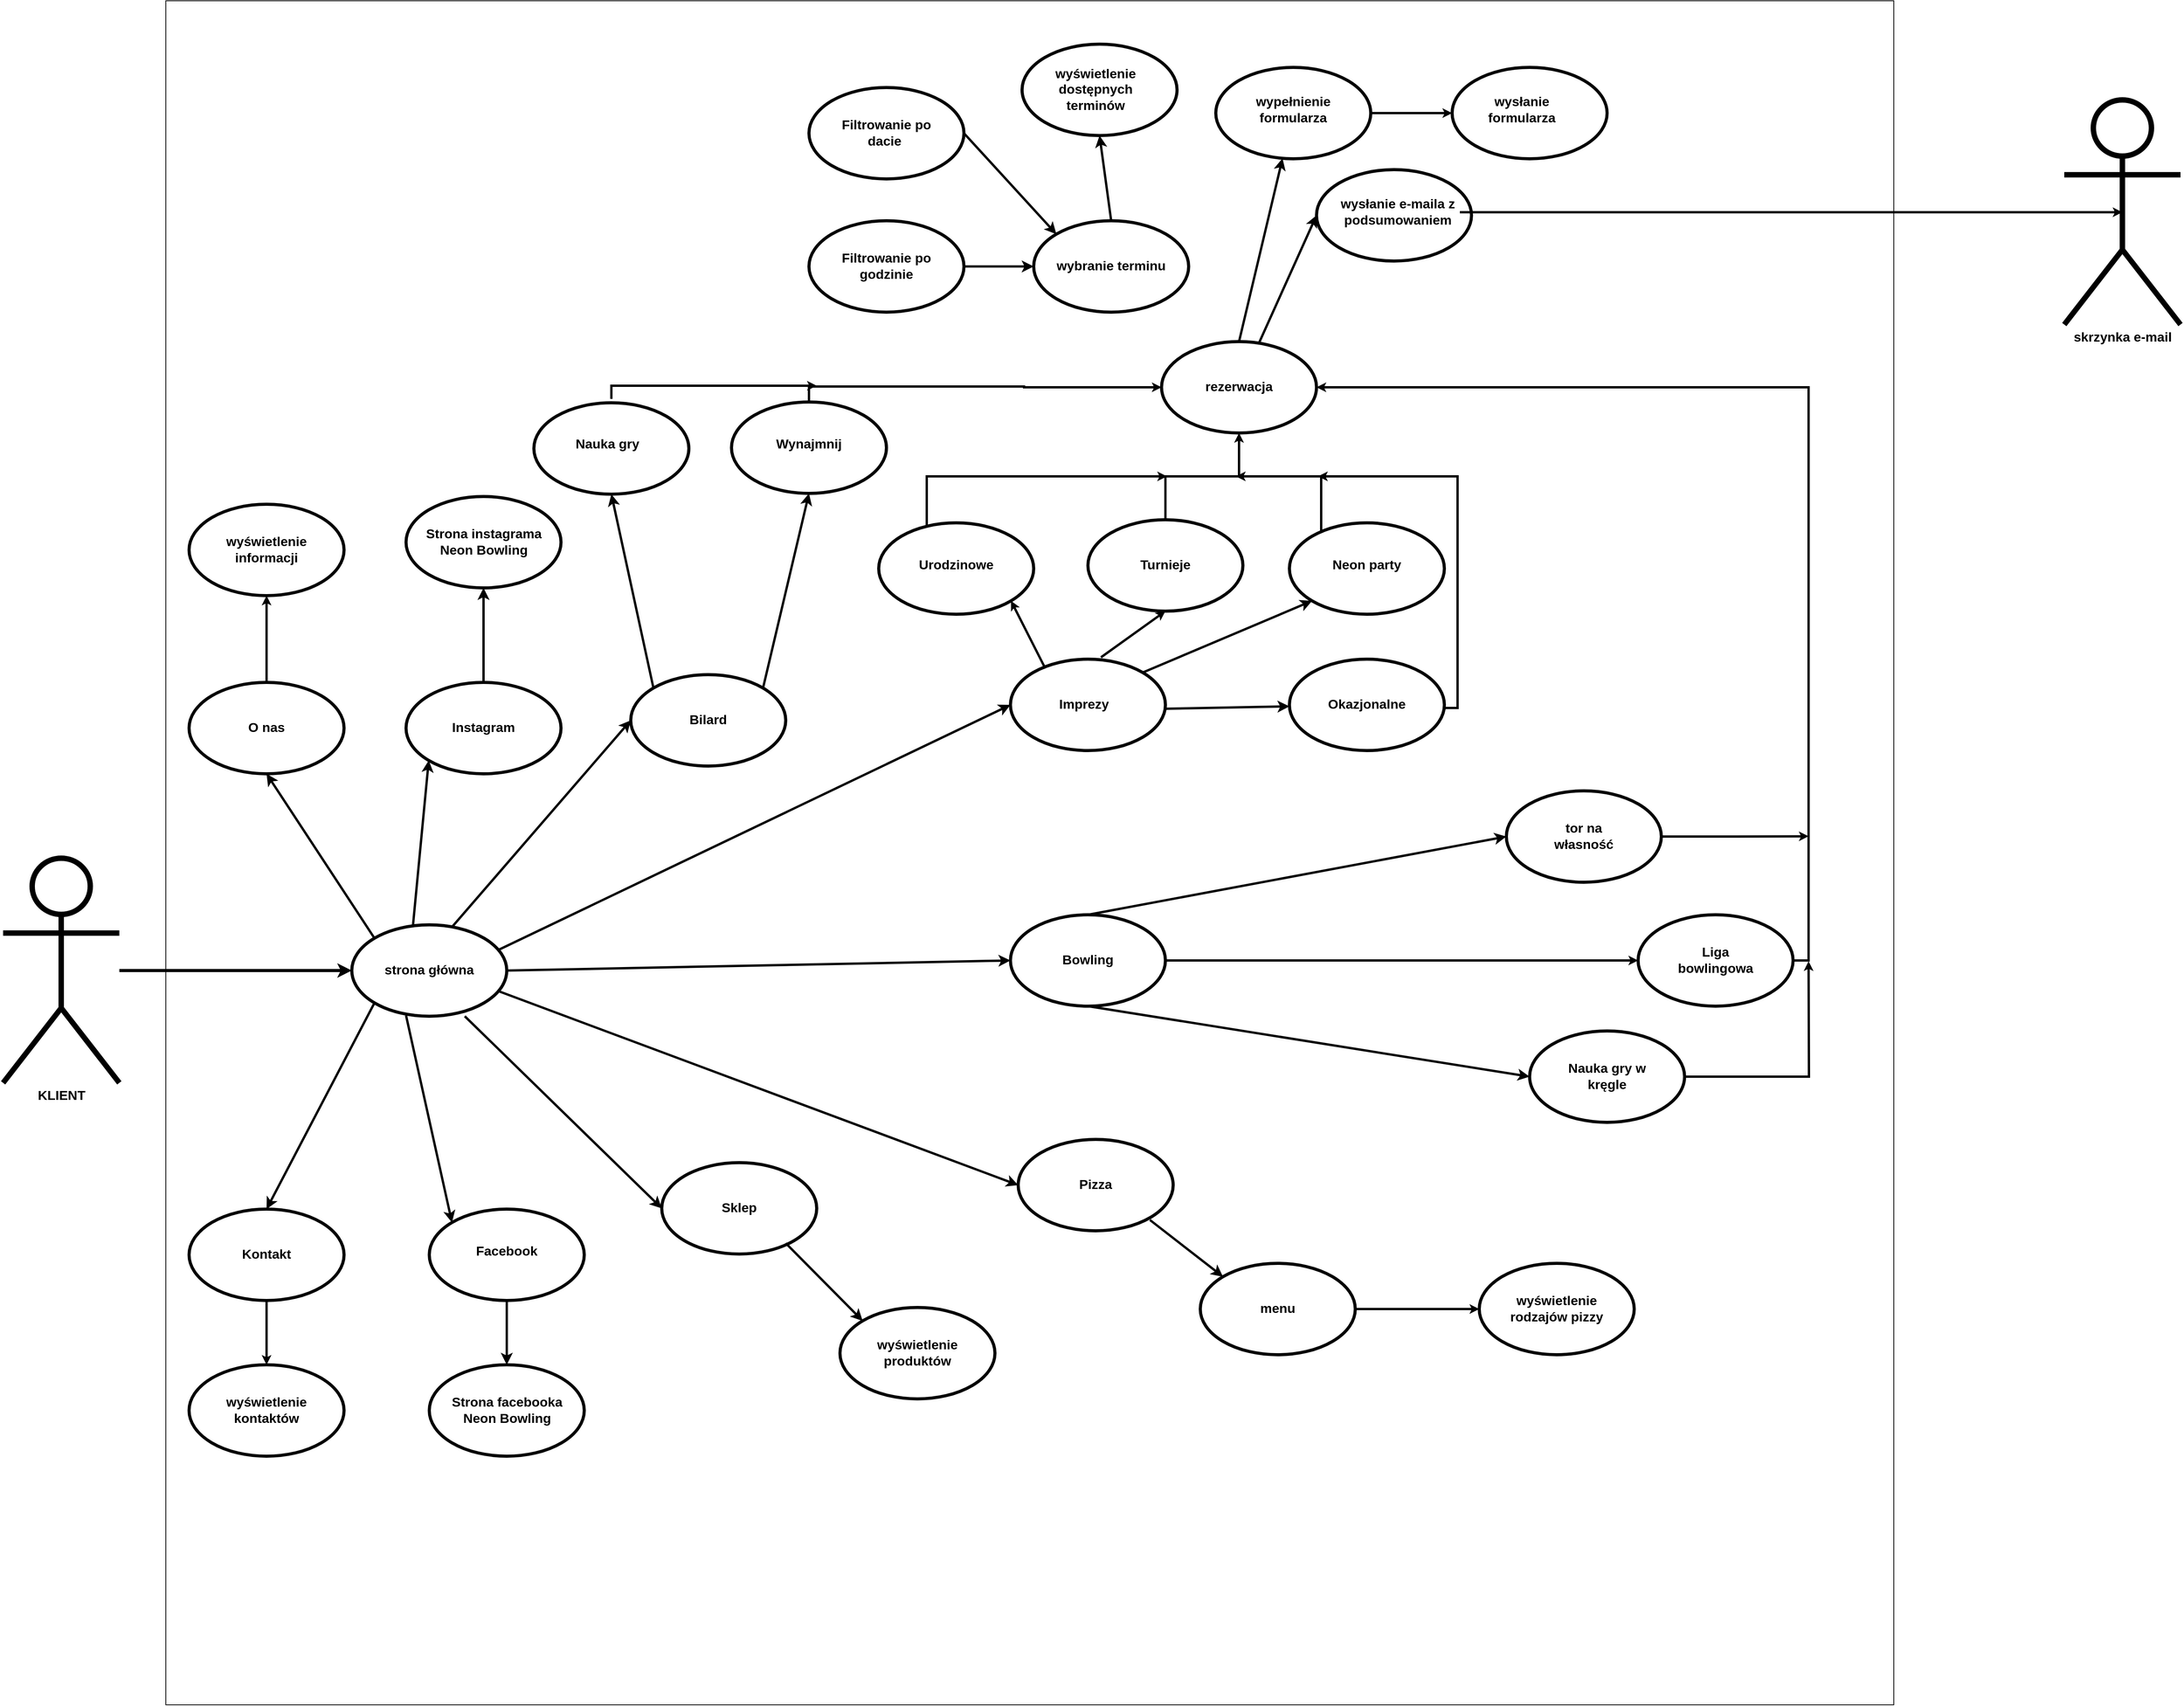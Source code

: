 <mxfile version="16.6.7" type="github">
  <diagram name="Page-1" id="42789a77-a242-8287-6e28-9cd8cfd52e62">
    <mxGraphModel dx="4152" dy="4668" grid="1" gridSize="10" guides="1" tooltips="1" connect="1" arrows="1" fold="1" page="1" pageScale="1" pageWidth="1700" pageHeight="1100" background="none" math="0" shadow="0">
      <root>
        <mxCell id="0" />
        <mxCell id="1" parent="0" />
        <mxCell id="7U3HBNmL7VU-3A-UQX7G-1" style="edgeStyle=orthogonalEdgeStyle;rounded=0;orthogonalLoop=1;jettySize=auto;html=1;exitX=0.5;exitY=1;exitDx=0;exitDy=0;" edge="1" parent="1">
          <mxGeometry relative="1" as="geometry">
            <mxPoint x="247.5" y="240" as="sourcePoint" />
            <mxPoint x="247.5" y="240" as="targetPoint" />
          </mxGeometry>
        </mxCell>
        <mxCell id="7U3HBNmL7VU-3A-UQX7G-2" value="&lt;b&gt;&lt;font style=&quot;font-size: 17px&quot;&gt;KLIENT&lt;/font&gt;&lt;/b&gt;" style="shape=umlActor;verticalLabelPosition=bottom;verticalAlign=top;html=1;outlineConnect=0;strokeWidth=7;" vertex="1" parent="1">
          <mxGeometry x="80" y="-163" width="150" height="290" as="geometry" />
        </mxCell>
        <mxCell id="7U3HBNmL7VU-3A-UQX7G-9" value="" style="rounded=0;whiteSpace=wrap;html=1;" vertex="1" parent="1">
          <mxGeometry x="290" y="-1270" width="2230" height="2200" as="geometry" />
        </mxCell>
        <mxCell id="7U3HBNmL7VU-3A-UQX7G-13" value="&lt;span style=&quot;font-size: 17px&quot;&gt;&lt;b&gt;skrzynka e-mail&lt;/b&gt;&lt;/span&gt;" style="shape=umlActor;verticalLabelPosition=bottom;verticalAlign=top;html=1;outlineConnect=0;strokeWidth=7;" vertex="1" parent="1">
          <mxGeometry x="2740" y="-1142" width="150" height="290" as="geometry" />
        </mxCell>
        <mxCell id="7U3HBNmL7VU-3A-UQX7G-21" value="" style="endArrow=classic;html=1;rounded=0;fontSize=17;strokeWidth=4;" edge="1" parent="1" source="7U3HBNmL7VU-3A-UQX7G-2">
          <mxGeometry width="50" height="50" relative="1" as="geometry">
            <mxPoint x="1570" y="80" as="sourcePoint" />
            <mxPoint x="530" y="-18" as="targetPoint" />
          </mxGeometry>
        </mxCell>
        <mxCell id="7U3HBNmL7VU-3A-UQX7G-22" value="" style="ellipse;whiteSpace=wrap;html=1;fontSize=17;strokeWidth=4;" vertex="1" parent="1">
          <mxGeometry x="530" y="-77" width="200" height="118" as="geometry" />
        </mxCell>
        <mxCell id="7U3HBNmL7VU-3A-UQX7G-23" value="&lt;b&gt;strona główna&lt;/b&gt;" style="text;html=1;strokeColor=none;fillColor=none;align=center;verticalAlign=middle;whiteSpace=wrap;rounded=0;fontSize=17;" vertex="1" parent="1">
          <mxGeometry x="565" y="-33" width="130" height="30" as="geometry" />
        </mxCell>
        <mxCell id="7U3HBNmL7VU-3A-UQX7G-164" style="edgeStyle=orthogonalEdgeStyle;rounded=0;orthogonalLoop=1;jettySize=auto;html=1;exitX=0.5;exitY=0;exitDx=0;exitDy=0;entryX=0.5;entryY=1;entryDx=0;entryDy=0;fontSize=17;startSize=3;endSize=3;strokeWidth=3;" edge="1" parent="1" source="7U3HBNmL7VU-3A-UQX7G-26" target="7U3HBNmL7VU-3A-UQX7G-163">
          <mxGeometry relative="1" as="geometry" />
        </mxCell>
        <mxCell id="7U3HBNmL7VU-3A-UQX7G-26" value="" style="ellipse;whiteSpace=wrap;html=1;fontSize=17;strokeWidth=4;" vertex="1" parent="1">
          <mxGeometry x="320" y="-390" width="200" height="118" as="geometry" />
        </mxCell>
        <mxCell id="7U3HBNmL7VU-3A-UQX7G-27" value="" style="ellipse;whiteSpace=wrap;html=1;fontSize=17;strokeWidth=4;" vertex="1" parent="1">
          <mxGeometry x="600" y="-390" width="200" height="118" as="geometry" />
        </mxCell>
        <mxCell id="7U3HBNmL7VU-3A-UQX7G-28" value="" style="ellipse;whiteSpace=wrap;html=1;fontSize=17;strokeWidth=4;" vertex="1" parent="1">
          <mxGeometry x="890" y="-400" width="200" height="118" as="geometry" />
        </mxCell>
        <mxCell id="7U3HBNmL7VU-3A-UQX7G-29" value="" style="ellipse;whiteSpace=wrap;html=1;fontSize=17;strokeWidth=4;" vertex="1" parent="1">
          <mxGeometry x="1380" y="-420" width="200" height="118" as="geometry" />
        </mxCell>
        <mxCell id="7U3HBNmL7VU-3A-UQX7G-144" style="edgeStyle=orthogonalEdgeStyle;rounded=0;orthogonalLoop=1;jettySize=auto;html=1;exitX=1;exitY=0.5;exitDx=0;exitDy=0;fontSize=17;startSize=3;endSize=3;strokeWidth=3;" edge="1" parent="1" source="7U3HBNmL7VU-3A-UQX7G-31" target="7U3HBNmL7VU-3A-UQX7G-140">
          <mxGeometry relative="1" as="geometry" />
        </mxCell>
        <mxCell id="7U3HBNmL7VU-3A-UQX7G-31" value="" style="ellipse;whiteSpace=wrap;html=1;fontSize=17;strokeWidth=4;" vertex="1" parent="1">
          <mxGeometry x="1380" y="-90" width="200" height="118" as="geometry" />
        </mxCell>
        <mxCell id="7U3HBNmL7VU-3A-UQX7G-32" value="" style="ellipse;whiteSpace=wrap;html=1;fontSize=17;strokeWidth=4;" vertex="1" parent="1">
          <mxGeometry x="1390" y="200" width="200" height="118" as="geometry" />
        </mxCell>
        <mxCell id="7U3HBNmL7VU-3A-UQX7G-33" value="" style="ellipse;whiteSpace=wrap;html=1;fontSize=17;strokeWidth=4;" vertex="1" parent="1">
          <mxGeometry x="930" y="230" width="200" height="118" as="geometry" />
        </mxCell>
        <mxCell id="7U3HBNmL7VU-3A-UQX7G-34" value="" style="ellipse;whiteSpace=wrap;html=1;fontSize=17;strokeWidth=4;" vertex="1" parent="1">
          <mxGeometry x="630" y="290" width="200" height="118" as="geometry" />
        </mxCell>
        <mxCell id="7U3HBNmL7VU-3A-UQX7G-167" style="edgeStyle=orthogonalEdgeStyle;rounded=0;orthogonalLoop=1;jettySize=auto;html=1;exitX=0.5;exitY=1;exitDx=0;exitDy=0;entryX=0.5;entryY=0;entryDx=0;entryDy=0;fontSize=17;startSize=3;endSize=3;strokeWidth=3;" edge="1" parent="1" source="7U3HBNmL7VU-3A-UQX7G-35" target="7U3HBNmL7VU-3A-UQX7G-166">
          <mxGeometry relative="1" as="geometry" />
        </mxCell>
        <mxCell id="7U3HBNmL7VU-3A-UQX7G-35" value="" style="ellipse;whiteSpace=wrap;html=1;fontSize=17;strokeWidth=4;" vertex="1" parent="1">
          <mxGeometry x="320" y="290" width="200" height="118" as="geometry" />
        </mxCell>
        <mxCell id="7U3HBNmL7VU-3A-UQX7G-43" value="" style="endArrow=classic;html=1;rounded=0;fontSize=17;strokeWidth=3;entryX=0.5;entryY=1;entryDx=0;entryDy=0;exitX=0;exitY=0;exitDx=0;exitDy=0;" edge="1" parent="1" source="7U3HBNmL7VU-3A-UQX7G-22" target="7U3HBNmL7VU-3A-UQX7G-26">
          <mxGeometry width="50" height="50" relative="1" as="geometry">
            <mxPoint x="580" y="-140" as="sourcePoint" />
            <mxPoint x="630" y="-190" as="targetPoint" />
          </mxGeometry>
        </mxCell>
        <mxCell id="7U3HBNmL7VU-3A-UQX7G-44" value="" style="endArrow=classic;html=1;rounded=0;fontSize=17;strokeWidth=3;exitX=0;exitY=0;exitDx=0;exitDy=0;entryX=0;entryY=1;entryDx=0;entryDy=0;" edge="1" parent="1" target="7U3HBNmL7VU-3A-UQX7G-27">
          <mxGeometry width="50" height="50" relative="1" as="geometry">
            <mxPoint x="609.032" y="-76.997" as="sourcePoint" />
            <mxPoint x="720" y="-270" as="targetPoint" />
          </mxGeometry>
        </mxCell>
        <mxCell id="7U3HBNmL7VU-3A-UQX7G-46" value="" style="endArrow=classic;html=1;rounded=0;fontSize=17;strokeWidth=3;entryX=0;entryY=0.5;entryDx=0;entryDy=0;exitX=0;exitY=0;exitDx=0;exitDy=0;" edge="1" parent="1" target="7U3HBNmL7VU-3A-UQX7G-28">
          <mxGeometry width="50" height="50" relative="1" as="geometry">
            <mxPoint x="660.002" y="-74.997" as="sourcePoint" />
            <mxPoint x="810.97" y="-340" as="targetPoint" />
          </mxGeometry>
        </mxCell>
        <mxCell id="7U3HBNmL7VU-3A-UQX7G-48" value="" style="endArrow=classic;html=1;rounded=0;fontSize=17;strokeWidth=3;entryX=0;entryY=0.5;entryDx=0;entryDy=0;exitX=0;exitY=0;exitDx=0;exitDy=0;" edge="1" parent="1" target="7U3HBNmL7VU-3A-UQX7G-29">
          <mxGeometry width="50" height="50" relative="1" as="geometry">
            <mxPoint x="720.002" y="-44.997" as="sourcePoint" />
            <mxPoint x="870.97" y="-310" as="targetPoint" />
          </mxGeometry>
        </mxCell>
        <mxCell id="7U3HBNmL7VU-3A-UQX7G-49" value="" style="endArrow=classic;html=1;rounded=0;fontSize=17;strokeWidth=3;entryX=0;entryY=0.5;entryDx=0;entryDy=0;exitX=1;exitY=0.5;exitDx=0;exitDy=0;" edge="1" parent="1" source="7U3HBNmL7VU-3A-UQX7G-22" target="7U3HBNmL7VU-3A-UQX7G-31">
          <mxGeometry width="50" height="50" relative="1" as="geometry">
            <mxPoint x="730.002" y="-4.997" as="sourcePoint" />
            <mxPoint x="880.97" y="-270" as="targetPoint" />
          </mxGeometry>
        </mxCell>
        <mxCell id="7U3HBNmL7VU-3A-UQX7G-52" value="" style="endArrow=classic;html=1;rounded=0;fontSize=17;strokeWidth=3;entryX=0;entryY=0.5;entryDx=0;entryDy=0;exitX=0.952;exitY=0.729;exitDx=0;exitDy=0;exitPerimeter=0;" edge="1" parent="1" source="7U3HBNmL7VU-3A-UQX7G-22" target="7U3HBNmL7VU-3A-UQX7G-32">
          <mxGeometry width="50" height="50" relative="1" as="geometry">
            <mxPoint x="720.002" y="255.003" as="sourcePoint" />
            <mxPoint x="870.97" y="-10" as="targetPoint" />
          </mxGeometry>
        </mxCell>
        <mxCell id="7U3HBNmL7VU-3A-UQX7G-54" value="" style="endArrow=classic;html=1;rounded=0;fontSize=17;strokeWidth=3;entryX=0;entryY=0.5;entryDx=0;entryDy=0;exitX=0.729;exitY=1;exitDx=0;exitDy=0;exitPerimeter=0;" edge="1" parent="1" source="7U3HBNmL7VU-3A-UQX7G-22" target="7U3HBNmL7VU-3A-UQX7G-33">
          <mxGeometry width="50" height="50" relative="1" as="geometry">
            <mxPoint x="509.032" y="295.003" as="sourcePoint" />
            <mxPoint x="660" y="30" as="targetPoint" />
          </mxGeometry>
        </mxCell>
        <mxCell id="7U3HBNmL7VU-3A-UQX7G-55" value="" style="endArrow=classic;html=1;rounded=0;fontSize=17;strokeWidth=3;entryX=0;entryY=0;entryDx=0;entryDy=0;" edge="1" parent="1" target="7U3HBNmL7VU-3A-UQX7G-34">
          <mxGeometry width="50" height="50" relative="1" as="geometry">
            <mxPoint x="600" y="40" as="sourcePoint" />
            <mxPoint x="630.97" y="-25" as="targetPoint" />
          </mxGeometry>
        </mxCell>
        <mxCell id="7U3HBNmL7VU-3A-UQX7G-56" value="" style="endArrow=classic;html=1;rounded=0;fontSize=17;strokeWidth=3;entryX=0.5;entryY=0;entryDx=0;entryDy=0;exitX=0;exitY=1;exitDx=0;exitDy=0;" edge="1" parent="1" source="7U3HBNmL7VU-3A-UQX7G-22" target="7U3HBNmL7VU-3A-UQX7G-35">
          <mxGeometry width="50" height="50" relative="1" as="geometry">
            <mxPoint x="400.002" y="285.003" as="sourcePoint" />
            <mxPoint x="550.97" y="20" as="targetPoint" />
          </mxGeometry>
        </mxCell>
        <mxCell id="7U3HBNmL7VU-3A-UQX7G-59" value="&lt;b&gt;Facebook&lt;/b&gt;" style="text;html=1;strokeColor=none;fillColor=none;align=center;verticalAlign=middle;whiteSpace=wrap;rounded=0;fontSize=17;" vertex="1" parent="1">
          <mxGeometry x="665" y="330" width="130" height="30" as="geometry" />
        </mxCell>
        <mxCell id="7U3HBNmL7VU-3A-UQX7G-60" value="&lt;b&gt;Instagram&lt;/b&gt;" style="text;html=1;strokeColor=none;fillColor=none;align=center;verticalAlign=middle;whiteSpace=wrap;rounded=0;fontSize=17;" vertex="1" parent="1">
          <mxGeometry x="635" y="-346" width="130" height="30" as="geometry" />
        </mxCell>
        <mxCell id="7U3HBNmL7VU-3A-UQX7G-61" value="&lt;b&gt;Imprezy&lt;/b&gt;" style="text;html=1;strokeColor=none;fillColor=none;align=center;verticalAlign=middle;whiteSpace=wrap;rounded=0;fontSize=17;" vertex="1" parent="1">
          <mxGeometry x="1410" y="-376" width="130" height="30" as="geometry" />
        </mxCell>
        <mxCell id="7U3HBNmL7VU-3A-UQX7G-62" value="&lt;b&gt;Bowling&lt;/b&gt;" style="text;html=1;strokeColor=none;fillColor=none;align=center;verticalAlign=middle;whiteSpace=wrap;rounded=0;fontSize=17;" vertex="1" parent="1">
          <mxGeometry x="1415" y="-46" width="130" height="30" as="geometry" />
        </mxCell>
        <mxCell id="7U3HBNmL7VU-3A-UQX7G-63" value="&lt;b&gt;Pizza&lt;/b&gt;" style="text;html=1;strokeColor=none;fillColor=none;align=center;verticalAlign=middle;whiteSpace=wrap;rounded=0;fontSize=17;" vertex="1" parent="1">
          <mxGeometry x="1425" y="244" width="130" height="30" as="geometry" />
        </mxCell>
        <mxCell id="7U3HBNmL7VU-3A-UQX7G-64" value="&lt;b&gt;Bilard&lt;/b&gt;" style="text;html=1;strokeColor=none;fillColor=none;align=center;verticalAlign=middle;whiteSpace=wrap;rounded=0;fontSize=17;" vertex="1" parent="1">
          <mxGeometry x="925" y="-356" width="130" height="30" as="geometry" />
        </mxCell>
        <mxCell id="7U3HBNmL7VU-3A-UQX7G-65" value="&lt;b&gt;Sklep&lt;/b&gt;" style="text;html=1;strokeColor=none;fillColor=none;align=center;verticalAlign=middle;whiteSpace=wrap;rounded=0;fontSize=17;" vertex="1" parent="1">
          <mxGeometry x="965" y="274" width="130" height="30" as="geometry" />
        </mxCell>
        <mxCell id="7U3HBNmL7VU-3A-UQX7G-67" value="&lt;b&gt;O nas&lt;/b&gt;" style="text;html=1;strokeColor=none;fillColor=none;align=center;verticalAlign=middle;whiteSpace=wrap;rounded=0;fontSize=17;" vertex="1" parent="1">
          <mxGeometry x="355" y="-346" width="130" height="30" as="geometry" />
        </mxCell>
        <mxCell id="7U3HBNmL7VU-3A-UQX7G-68" value="&lt;b&gt;Kontakt&lt;/b&gt;" style="text;html=1;strokeColor=none;fillColor=none;align=center;verticalAlign=middle;whiteSpace=wrap;rounded=0;fontSize=17;" vertex="1" parent="1">
          <mxGeometry x="355" y="334" width="130" height="30" as="geometry" />
        </mxCell>
        <mxCell id="7U3HBNmL7VU-3A-UQX7G-69" style="edgeStyle=orthogonalEdgeStyle;rounded=0;orthogonalLoop=1;jettySize=auto;html=1;exitX=0.5;exitY=1;exitDx=0;exitDy=0;fontSize=17;strokeWidth=4;" edge="1" parent="1" source="7U3HBNmL7VU-3A-UQX7G-34" target="7U3HBNmL7VU-3A-UQX7G-34">
          <mxGeometry relative="1" as="geometry" />
        </mxCell>
        <mxCell id="7U3HBNmL7VU-3A-UQX7G-71" value="" style="ellipse;whiteSpace=wrap;html=1;fontSize=17;strokeWidth=4;" vertex="1" parent="1">
          <mxGeometry x="630" y="491" width="200" height="118" as="geometry" />
        </mxCell>
        <mxCell id="7U3HBNmL7VU-3A-UQX7G-72" value="" style="endArrow=classic;html=1;rounded=0;fontSize=17;strokeWidth=3;exitX=0.5;exitY=1;exitDx=0;exitDy=0;entryX=0.5;entryY=0;entryDx=0;entryDy=0;" edge="1" parent="1" source="7U3HBNmL7VU-3A-UQX7G-34" target="7U3HBNmL7VU-3A-UQX7G-71">
          <mxGeometry width="50" height="50" relative="1" as="geometry">
            <mxPoint x="730" y="570" as="sourcePoint" />
            <mxPoint x="780" y="520" as="targetPoint" />
          </mxGeometry>
        </mxCell>
        <mxCell id="7U3HBNmL7VU-3A-UQX7G-73" value="&lt;b&gt;Strona facebooka&lt;br&gt;Neon Bowling&lt;br&gt;&lt;/b&gt;" style="text;html=1;strokeColor=none;fillColor=none;align=center;verticalAlign=middle;whiteSpace=wrap;rounded=0;fontSize=17;" vertex="1" parent="1">
          <mxGeometry x="652.5" y="525" width="155" height="50" as="geometry" />
        </mxCell>
        <mxCell id="7U3HBNmL7VU-3A-UQX7G-74" value="" style="ellipse;whiteSpace=wrap;html=1;fontSize=17;strokeWidth=4;" vertex="1" parent="1">
          <mxGeometry x="600" y="-630" width="200" height="118" as="geometry" />
        </mxCell>
        <mxCell id="7U3HBNmL7VU-3A-UQX7G-75" value="" style="endArrow=classic;html=1;rounded=0;fontSize=17;strokeWidth=3;exitX=0.5;exitY=0;exitDx=0;exitDy=0;" edge="1" parent="1" source="7U3HBNmL7VU-3A-UQX7G-27" target="7U3HBNmL7VU-3A-UQX7G-74">
          <mxGeometry width="50" height="50" relative="1" as="geometry">
            <mxPoint x="740" y="418" as="sourcePoint" />
            <mxPoint x="740" y="501" as="targetPoint" />
          </mxGeometry>
        </mxCell>
        <mxCell id="7U3HBNmL7VU-3A-UQX7G-76" value="&lt;b&gt;Strona instagrama&lt;br&gt;Neon Bowling&lt;br&gt;&lt;/b&gt;" style="text;html=1;strokeColor=none;fillColor=none;align=center;verticalAlign=middle;whiteSpace=wrap;rounded=0;fontSize=17;" vertex="1" parent="1">
          <mxGeometry x="622.5" y="-596" width="155" height="50" as="geometry" />
        </mxCell>
        <mxCell id="7U3HBNmL7VU-3A-UQX7G-99" style="edgeStyle=orthogonalEdgeStyle;rounded=0;orthogonalLoop=1;jettySize=auto;html=1;exitX=0.5;exitY=0;exitDx=0;exitDy=0;fontSize=17;startSize=3;endSize=3;strokeWidth=3;" edge="1" parent="1">
          <mxGeometry relative="1" as="geometry">
            <mxPoint x="1272" y="-592" as="sourcePoint" />
            <mxPoint x="1582" y="-656" as="targetPoint" />
            <Array as="points">
              <mxPoint x="1272" y="-656" />
              <mxPoint x="1552" y="-656" />
            </Array>
          </mxGeometry>
        </mxCell>
        <mxCell id="7U3HBNmL7VU-3A-UQX7G-80" value="" style="ellipse;whiteSpace=wrap;html=1;fontSize=17;strokeWidth=4;" vertex="1" parent="1">
          <mxGeometry x="1210" y="-596" width="200" height="118" as="geometry" />
        </mxCell>
        <mxCell id="7U3HBNmL7VU-3A-UQX7G-96" style="edgeStyle=orthogonalEdgeStyle;rounded=0;orthogonalLoop=1;jettySize=auto;html=1;exitX=1;exitY=0.5;exitDx=0;exitDy=0;fontSize=17;startSize=3;endSize=3;strokeWidth=3;" edge="1" parent="1">
          <mxGeometry relative="1" as="geometry">
            <mxPoint x="1937.0" y="-357" as="sourcePoint" />
            <mxPoint x="1777" y="-656" as="targetPoint" />
            <Array as="points">
              <mxPoint x="1957" y="-357" />
              <mxPoint x="1957" y="-656" />
            </Array>
          </mxGeometry>
        </mxCell>
        <mxCell id="7U3HBNmL7VU-3A-UQX7G-81" value="" style="ellipse;whiteSpace=wrap;html=1;fontSize=17;strokeWidth=4;" vertex="1" parent="1">
          <mxGeometry x="1740" y="-420" width="200" height="118" as="geometry" />
        </mxCell>
        <mxCell id="7U3HBNmL7VU-3A-UQX7G-97" style="edgeStyle=orthogonalEdgeStyle;rounded=0;orthogonalLoop=1;jettySize=auto;html=1;fontSize=17;startSize=3;endSize=3;strokeWidth=3;exitX=0;exitY=0;exitDx=0;exitDy=0;" edge="1" parent="1">
          <mxGeometry relative="1" as="geometry">
            <mxPoint x="1769.889" y="-574.482" as="sourcePoint" />
            <mxPoint x="1671" y="-656" as="targetPoint" />
            <Array as="points">
              <mxPoint x="1781" y="-574" />
              <mxPoint x="1781" y="-656" />
            </Array>
          </mxGeometry>
        </mxCell>
        <mxCell id="7U3HBNmL7VU-3A-UQX7G-82" value="" style="ellipse;whiteSpace=wrap;html=1;fontSize=17;strokeWidth=4;" vertex="1" parent="1">
          <mxGeometry x="1740" y="-596" width="200" height="118" as="geometry" />
        </mxCell>
        <mxCell id="7U3HBNmL7VU-3A-UQX7G-98" style="edgeStyle=orthogonalEdgeStyle;rounded=0;orthogonalLoop=1;jettySize=auto;html=1;exitX=0.5;exitY=0;exitDx=0;exitDy=0;entryX=0.5;entryY=1;entryDx=0;entryDy=0;fontSize=17;startSize=3;endSize=3;strokeWidth=3;" edge="1" parent="1" source="7U3HBNmL7VU-3A-UQX7G-83" target="7U3HBNmL7VU-3A-UQX7G-95">
          <mxGeometry relative="1" as="geometry" />
        </mxCell>
        <mxCell id="7U3HBNmL7VU-3A-UQX7G-83" value="" style="ellipse;whiteSpace=wrap;html=1;fontSize=17;strokeWidth=4;" vertex="1" parent="1">
          <mxGeometry x="1480" y="-600" width="200" height="118" as="geometry" />
        </mxCell>
        <mxCell id="7U3HBNmL7VU-3A-UQX7G-84" value="" style="endArrow=classic;html=1;rounded=0;fontSize=17;strokeWidth=3;exitX=0.5;exitY=0;exitDx=0;exitDy=0;entryX=1;entryY=1;entryDx=0;entryDy=0;endSize=3;startSize=3;" edge="1" parent="1" target="7U3HBNmL7VU-3A-UQX7G-80">
          <mxGeometry width="50" height="50" relative="1" as="geometry">
            <mxPoint x="1425" y="-408" as="sourcePoint" />
            <mxPoint x="1425" y="-530" as="targetPoint" />
          </mxGeometry>
        </mxCell>
        <mxCell id="7U3HBNmL7VU-3A-UQX7G-85" value="" style="endArrow=classic;html=1;rounded=0;fontSize=17;strokeWidth=3;exitX=0.5;exitY=0;exitDx=0;exitDy=0;entryX=0.5;entryY=1;entryDx=0;entryDy=0;endSize=3;" edge="1" parent="1" target="7U3HBNmL7VU-3A-UQX7G-83">
          <mxGeometry width="50" height="50" relative="1" as="geometry">
            <mxPoint x="1496.84" y="-422.36" as="sourcePoint" />
            <mxPoint x="1453.152" y="-509.999" as="targetPoint" />
          </mxGeometry>
        </mxCell>
        <mxCell id="7U3HBNmL7VU-3A-UQX7G-86" value="" style="endArrow=classic;html=1;rounded=0;fontSize=17;strokeWidth=3;exitX=1;exitY=0;exitDx=0;exitDy=0;entryX=0;entryY=1;entryDx=0;entryDy=0;" edge="1" parent="1" source="7U3HBNmL7VU-3A-UQX7G-29" target="7U3HBNmL7VU-3A-UQX7G-82">
          <mxGeometry width="50" height="50" relative="1" as="geometry">
            <mxPoint x="1588.69" y="-356" as="sourcePoint" />
            <mxPoint x="1545.002" y="-443.639" as="targetPoint" />
          </mxGeometry>
        </mxCell>
        <mxCell id="7U3HBNmL7VU-3A-UQX7G-88" value="" style="endArrow=classic;html=1;rounded=0;fontSize=17;strokeWidth=3;exitX=0.5;exitY=0;exitDx=0;exitDy=0;" edge="1" parent="1" target="7U3HBNmL7VU-3A-UQX7G-81">
          <mxGeometry width="50" height="50" relative="1" as="geometry">
            <mxPoint x="1580.0" y="-356.0" as="sourcePoint" />
            <mxPoint x="1663.16" y="-415.64" as="targetPoint" />
          </mxGeometry>
        </mxCell>
        <mxCell id="7U3HBNmL7VU-3A-UQX7G-89" value="&lt;b&gt;Turnieje&lt;/b&gt;" style="text;html=1;strokeColor=none;fillColor=none;align=center;verticalAlign=middle;whiteSpace=wrap;rounded=0;fontSize=17;" vertex="1" parent="1">
          <mxGeometry x="1515" y="-556" width="130" height="30" as="geometry" />
        </mxCell>
        <mxCell id="7U3HBNmL7VU-3A-UQX7G-90" value="&lt;b&gt;Neon party&lt;/b&gt;" style="text;html=1;strokeColor=none;fillColor=none;align=center;verticalAlign=middle;whiteSpace=wrap;rounded=0;fontSize=17;" vertex="1" parent="1">
          <mxGeometry x="1775" y="-556" width="130" height="30" as="geometry" />
        </mxCell>
        <mxCell id="7U3HBNmL7VU-3A-UQX7G-91" value="&lt;b&gt;Okazjonalne&lt;/b&gt;" style="text;html=1;strokeColor=none;fillColor=none;align=center;verticalAlign=middle;whiteSpace=wrap;rounded=0;fontSize=17;" vertex="1" parent="1">
          <mxGeometry x="1775" y="-376" width="130" height="30" as="geometry" />
        </mxCell>
        <mxCell id="7U3HBNmL7VU-3A-UQX7G-92" value="&lt;b&gt;Urodzinowe&lt;/b&gt;" style="text;html=1;strokeColor=none;fillColor=none;align=center;verticalAlign=middle;whiteSpace=wrap;rounded=0;fontSize=17;" vertex="1" parent="1">
          <mxGeometry x="1245" y="-556" width="130" height="30" as="geometry" />
        </mxCell>
        <mxCell id="7U3HBNmL7VU-3A-UQX7G-95" value="" style="ellipse;whiteSpace=wrap;html=1;fontSize=17;strokeWidth=4;" vertex="1" parent="1">
          <mxGeometry x="1575" y="-830" width="200" height="118" as="geometry" />
        </mxCell>
        <mxCell id="7U3HBNmL7VU-3A-UQX7G-100" value="&lt;b&gt;rezerwacja&lt;/b&gt;" style="text;html=1;strokeColor=none;fillColor=none;align=center;verticalAlign=middle;whiteSpace=wrap;rounded=0;fontSize=17;" vertex="1" parent="1">
          <mxGeometry x="1610" y="-786" width="130" height="30" as="geometry" />
        </mxCell>
        <mxCell id="7U3HBNmL7VU-3A-UQX7G-102" value="" style="ellipse;whiteSpace=wrap;html=1;fontSize=17;strokeWidth=4;" vertex="1" parent="1">
          <mxGeometry x="1410" y="-986" width="200" height="118" as="geometry" />
        </mxCell>
        <mxCell id="7U3HBNmL7VU-3A-UQX7G-112" value="" style="ellipse;whiteSpace=wrap;html=1;fontSize=17;strokeWidth=4;" vertex="1" parent="1">
          <mxGeometry x="1120" y="-986" width="200" height="118" as="geometry" />
        </mxCell>
        <mxCell id="7U3HBNmL7VU-3A-UQX7G-113" value="" style="ellipse;whiteSpace=wrap;html=1;fontSize=17;strokeWidth=4;" vertex="1" parent="1">
          <mxGeometry x="1120" y="-1158" width="200" height="118" as="geometry" />
        </mxCell>
        <mxCell id="7U3HBNmL7VU-3A-UQX7G-118" value="" style="endArrow=classic;html=1;rounded=0;fontSize=17;strokeWidth=3;entryX=0;entryY=0.5;entryDx=0;entryDy=0;exitX=1;exitY=0.5;exitDx=0;exitDy=0;" edge="1" parent="1" source="7U3HBNmL7VU-3A-UQX7G-112" target="7U3HBNmL7VU-3A-UQX7G-102">
          <mxGeometry width="50" height="50" relative="1" as="geometry">
            <mxPoint x="1390" y="-1010" as="sourcePoint" />
            <mxPoint x="1609.999" y="-1109.999" as="targetPoint" />
          </mxGeometry>
        </mxCell>
        <mxCell id="7U3HBNmL7VU-3A-UQX7G-119" value="" style="endArrow=classic;html=1;rounded=0;fontSize=17;strokeWidth=3;exitX=1;exitY=0.5;exitDx=0;exitDy=0;entryX=0;entryY=0;entryDx=0;entryDy=0;" edge="1" parent="1" source="7U3HBNmL7VU-3A-UQX7G-113" target="7U3HBNmL7VU-3A-UQX7G-102">
          <mxGeometry width="50" height="50" relative="1" as="geometry">
            <mxPoint x="1480.001" y="-1180.001" as="sourcePoint" />
            <mxPoint x="1663.18" y="-1153.8" as="targetPoint" />
          </mxGeometry>
        </mxCell>
        <mxCell id="7U3HBNmL7VU-3A-UQX7G-120" value="&lt;b&gt;Filtrowanie po dacie&amp;nbsp;&lt;/b&gt;" style="text;html=1;strokeColor=none;fillColor=none;align=center;verticalAlign=middle;whiteSpace=wrap;rounded=0;fontSize=17;" vertex="1" parent="1">
          <mxGeometry x="1140" y="-1132" width="160" height="66" as="geometry" />
        </mxCell>
        <mxCell id="7U3HBNmL7VU-3A-UQX7G-121" value="&lt;b&gt;Filtrowanie po godzinie&lt;/b&gt;" style="text;html=1;strokeColor=none;fillColor=none;align=center;verticalAlign=middle;whiteSpace=wrap;rounded=0;fontSize=17;" vertex="1" parent="1">
          <mxGeometry x="1140" y="-960" width="160" height="66" as="geometry" />
        </mxCell>
        <mxCell id="7U3HBNmL7VU-3A-UQX7G-122" value="" style="ellipse;whiteSpace=wrap;html=1;fontSize=17;strokeWidth=4;" vertex="1" parent="1">
          <mxGeometry x="1395" y="-1214" width="200" height="118" as="geometry" />
        </mxCell>
        <mxCell id="7U3HBNmL7VU-3A-UQX7G-123" value="&lt;b&gt;wybranie terminu&lt;/b&gt;" style="text;html=1;strokeColor=none;fillColor=none;align=center;verticalAlign=middle;whiteSpace=wrap;rounded=0;fontSize=17;" vertex="1" parent="1">
          <mxGeometry x="1430" y="-960" width="160" height="66" as="geometry" />
        </mxCell>
        <mxCell id="7U3HBNmL7VU-3A-UQX7G-124" value="" style="endArrow=classic;html=1;rounded=0;fontSize=17;strokeWidth=3;entryX=0.5;entryY=1;entryDx=0;entryDy=0;exitX=0.5;exitY=0;exitDx=0;exitDy=0;" edge="1" parent="1" source="7U3HBNmL7VU-3A-UQX7G-102" target="7U3HBNmL7VU-3A-UQX7G-122">
          <mxGeometry width="50" height="50" relative="1" as="geometry">
            <mxPoint x="1740" y="-1040" as="sourcePoint" />
            <mxPoint x="1923.18" y="-1013.8" as="targetPoint" />
          </mxGeometry>
        </mxCell>
        <mxCell id="7U3HBNmL7VU-3A-UQX7G-130" style="edgeStyle=orthogonalEdgeStyle;rounded=0;orthogonalLoop=1;jettySize=auto;html=1;exitX=1;exitY=0.5;exitDx=0;exitDy=0;entryX=0;entryY=0.5;entryDx=0;entryDy=0;fontSize=17;startSize=3;endSize=3;strokeWidth=3;" edge="1" parent="1" source="7U3HBNmL7VU-3A-UQX7G-126" target="7U3HBNmL7VU-3A-UQX7G-129">
          <mxGeometry relative="1" as="geometry" />
        </mxCell>
        <mxCell id="7U3HBNmL7VU-3A-UQX7G-126" value="" style="ellipse;whiteSpace=wrap;html=1;fontSize=17;strokeWidth=4;" vertex="1" parent="1">
          <mxGeometry x="1645" y="-1184" width="200" height="118" as="geometry" />
        </mxCell>
        <mxCell id="7U3HBNmL7VU-3A-UQX7G-128" value="&lt;b&gt;wypełnienie formularza&lt;/b&gt;" style="text;html=1;strokeColor=none;fillColor=none;align=center;verticalAlign=middle;whiteSpace=wrap;rounded=0;fontSize=17;" vertex="1" parent="1">
          <mxGeometry x="1665" y="-1162" width="160" height="66" as="geometry" />
        </mxCell>
        <mxCell id="7U3HBNmL7VU-3A-UQX7G-129" value="" style="ellipse;whiteSpace=wrap;html=1;fontSize=17;strokeWidth=4;" vertex="1" parent="1">
          <mxGeometry x="1950" y="-1184" width="200" height="118" as="geometry" />
        </mxCell>
        <mxCell id="7U3HBNmL7VU-3A-UQX7G-131" value="&lt;b&gt;wysłanie formularza&lt;/b&gt;" style="text;html=1;strokeColor=none;fillColor=none;align=center;verticalAlign=middle;whiteSpace=wrap;rounded=0;fontSize=17;" vertex="1" parent="1">
          <mxGeometry x="1960" y="-1162" width="160" height="66" as="geometry" />
        </mxCell>
        <mxCell id="7U3HBNmL7VU-3A-UQX7G-132" value="" style="endArrow=classic;html=1;rounded=0;fontSize=17;strokeWidth=3;exitX=0.5;exitY=0;exitDx=0;exitDy=0;" edge="1" parent="1" source="7U3HBNmL7VU-3A-UQX7G-95" target="7U3HBNmL7VU-3A-UQX7G-126">
          <mxGeometry width="50" height="50" relative="1" as="geometry">
            <mxPoint x="1740.001" y="-816.962" as="sourcePoint" />
            <mxPoint x="1957.779" y="-909.998" as="targetPoint" />
          </mxGeometry>
        </mxCell>
        <mxCell id="7U3HBNmL7VU-3A-UQX7G-133" value="" style="ellipse;whiteSpace=wrap;html=1;fontSize=17;strokeWidth=4;" vertex="1" parent="1">
          <mxGeometry x="1775" y="-1052" width="200" height="118" as="geometry" />
        </mxCell>
        <mxCell id="7U3HBNmL7VU-3A-UQX7G-181" style="edgeStyle=orthogonalEdgeStyle;rounded=0;orthogonalLoop=1;jettySize=auto;html=1;exitX=1;exitY=0.5;exitDx=0;exitDy=0;entryX=0.5;entryY=0.5;entryDx=0;entryDy=0;entryPerimeter=0;fontSize=17;startSize=3;endSize=3;strokeWidth=3;" edge="1" parent="1" source="7U3HBNmL7VU-3A-UQX7G-134" target="7U3HBNmL7VU-3A-UQX7G-13">
          <mxGeometry relative="1" as="geometry" />
        </mxCell>
        <mxCell id="7U3HBNmL7VU-3A-UQX7G-134" value="&lt;b&gt;wysłanie e-maila z podsumowaniem&lt;/b&gt;" style="text;html=1;strokeColor=none;fillColor=none;align=center;verticalAlign=middle;whiteSpace=wrap;rounded=0;fontSize=17;" vertex="1" parent="1">
          <mxGeometry x="1800" y="-1030" width="160" height="66" as="geometry" />
        </mxCell>
        <mxCell id="7U3HBNmL7VU-3A-UQX7G-135" value="" style="endArrow=classic;html=1;rounded=0;fontSize=17;strokeWidth=3;entryX=0;entryY=0.5;entryDx=0;entryDy=0;" edge="1" parent="1" source="7U3HBNmL7VU-3A-UQX7G-95" target="7U3HBNmL7VU-3A-UQX7G-133">
          <mxGeometry width="50" height="50" relative="1" as="geometry">
            <mxPoint x="1770.001" y="-786.002" as="sourcePoint" />
            <mxPoint x="2124.737" y="-1100.868" as="targetPoint" />
            <Array as="points" />
          </mxGeometry>
        </mxCell>
        <mxCell id="7U3HBNmL7VU-3A-UQX7G-151" style="edgeStyle=orthogonalEdgeStyle;rounded=0;orthogonalLoop=1;jettySize=auto;html=1;exitX=1;exitY=0.5;exitDx=0;exitDy=0;fontSize=17;startSize=3;endSize=3;strokeWidth=3;" edge="1" parent="1" source="7U3HBNmL7VU-3A-UQX7G-136">
          <mxGeometry relative="1" as="geometry">
            <mxPoint x="2410" y="-191.333" as="targetPoint" />
          </mxGeometry>
        </mxCell>
        <mxCell id="7U3HBNmL7VU-3A-UQX7G-136" value="" style="ellipse;whiteSpace=wrap;html=1;fontSize=17;strokeWidth=4;" vertex="1" parent="1">
          <mxGeometry x="2020" y="-250" width="200" height="118" as="geometry" />
        </mxCell>
        <mxCell id="7U3HBNmL7VU-3A-UQX7G-152" style="edgeStyle=orthogonalEdgeStyle;rounded=0;orthogonalLoop=1;jettySize=auto;html=1;exitX=1;exitY=0.5;exitDx=0;exitDy=0;fontSize=17;startSize=3;endSize=3;strokeWidth=3;" edge="1" parent="1" source="7U3HBNmL7VU-3A-UQX7G-137">
          <mxGeometry relative="1" as="geometry">
            <mxPoint x="2410" y="-30" as="targetPoint" />
          </mxGeometry>
        </mxCell>
        <mxCell id="7U3HBNmL7VU-3A-UQX7G-137" value="" style="ellipse;whiteSpace=wrap;html=1;fontSize=17;strokeWidth=4;" vertex="1" parent="1">
          <mxGeometry x="2050" y="60" width="200" height="118" as="geometry" />
        </mxCell>
        <mxCell id="7U3HBNmL7VU-3A-UQX7G-138" value="&lt;b&gt;wyświetlenie dostępnych terminów&lt;/b&gt;" style="text;html=1;strokeColor=none;fillColor=none;align=center;verticalAlign=middle;whiteSpace=wrap;rounded=0;fontSize=17;" vertex="1" parent="1">
          <mxGeometry x="1410" y="-1188" width="160" height="66" as="geometry" />
        </mxCell>
        <mxCell id="7U3HBNmL7VU-3A-UQX7G-150" style="edgeStyle=orthogonalEdgeStyle;rounded=0;orthogonalLoop=1;jettySize=auto;html=1;exitX=1;exitY=0.5;exitDx=0;exitDy=0;entryX=1;entryY=0.5;entryDx=0;entryDy=0;fontSize=17;startSize=3;endSize=3;strokeWidth=3;" edge="1" parent="1" source="7U3HBNmL7VU-3A-UQX7G-140" target="7U3HBNmL7VU-3A-UQX7G-95">
          <mxGeometry relative="1" as="geometry" />
        </mxCell>
        <mxCell id="7U3HBNmL7VU-3A-UQX7G-140" value="" style="ellipse;whiteSpace=wrap;html=1;fontSize=17;strokeWidth=4;" vertex="1" parent="1">
          <mxGeometry x="2190" y="-90" width="200" height="118" as="geometry" />
        </mxCell>
        <mxCell id="7U3HBNmL7VU-3A-UQX7G-142" value="" style="endArrow=classic;html=1;rounded=0;fontSize=17;strokeWidth=3;entryX=0;entryY=0.5;entryDx=0;entryDy=0;exitX=0.5;exitY=0;exitDx=0;exitDy=0;" edge="1" parent="1" source="7U3HBNmL7VU-3A-UQX7G-31" target="7U3HBNmL7VU-3A-UQX7G-136">
          <mxGeometry width="50" height="50" relative="1" as="geometry">
            <mxPoint x="1530.0" y="-90" as="sourcePoint" />
            <mxPoint x="2180.0" y="-103" as="targetPoint" />
          </mxGeometry>
        </mxCell>
        <mxCell id="7U3HBNmL7VU-3A-UQX7G-143" value="" style="endArrow=classic;html=1;rounded=0;fontSize=17;strokeWidth=3;entryX=0;entryY=0.5;entryDx=0;entryDy=0;exitX=0.5;exitY=1;exitDx=0;exitDy=0;" edge="1" parent="1" source="7U3HBNmL7VU-3A-UQX7G-31" target="7U3HBNmL7VU-3A-UQX7G-137">
          <mxGeometry width="50" height="50" relative="1" as="geometry">
            <mxPoint x="1490" y="-80" as="sourcePoint" />
            <mxPoint x="2030.0" y="-241" as="targetPoint" />
          </mxGeometry>
        </mxCell>
        <mxCell id="7U3HBNmL7VU-3A-UQX7G-145" value="&lt;b&gt;tor na własność&lt;/b&gt;" style="text;html=1;strokeColor=none;fillColor=none;align=center;verticalAlign=middle;whiteSpace=wrap;rounded=0;fontSize=17;" vertex="1" parent="1">
          <mxGeometry x="2055" y="-206" width="130" height="30" as="geometry" />
        </mxCell>
        <mxCell id="7U3HBNmL7VU-3A-UQX7G-146" value="&lt;b&gt;Liga bowlingowa&lt;/b&gt;" style="text;html=1;strokeColor=none;fillColor=none;align=center;verticalAlign=middle;whiteSpace=wrap;rounded=0;fontSize=17;" vertex="1" parent="1">
          <mxGeometry x="2225" y="-46" width="130" height="30" as="geometry" />
        </mxCell>
        <mxCell id="7U3HBNmL7VU-3A-UQX7G-147" value="&lt;b&gt;Nauka gry w kręgle&lt;/b&gt;" style="text;html=1;strokeColor=none;fillColor=none;align=center;verticalAlign=middle;whiteSpace=wrap;rounded=0;fontSize=17;" vertex="1" parent="1">
          <mxGeometry x="2085" y="104" width="130" height="30" as="geometry" />
        </mxCell>
        <mxCell id="7U3HBNmL7VU-3A-UQX7G-160" style="edgeStyle=orthogonalEdgeStyle;rounded=0;orthogonalLoop=1;jettySize=auto;html=1;exitX=0.5;exitY=0;exitDx=0;exitDy=0;entryX=0;entryY=0.5;entryDx=0;entryDy=0;fontSize=17;startSize=3;endSize=3;strokeWidth=3;" edge="1" parent="1" source="7U3HBNmL7VU-3A-UQX7G-153" target="7U3HBNmL7VU-3A-UQX7G-95">
          <mxGeometry relative="1" as="geometry" />
        </mxCell>
        <mxCell id="7U3HBNmL7VU-3A-UQX7G-153" value="" style="ellipse;whiteSpace=wrap;html=1;fontSize=17;strokeWidth=4;" vertex="1" parent="1">
          <mxGeometry x="1020" y="-752" width="200" height="118" as="geometry" />
        </mxCell>
        <mxCell id="7U3HBNmL7VU-3A-UQX7G-162" style="edgeStyle=orthogonalEdgeStyle;rounded=0;orthogonalLoop=1;jettySize=auto;html=1;exitX=0.5;exitY=0;exitDx=0;exitDy=0;fontSize=17;startSize=3;endSize=3;strokeWidth=3;" edge="1" parent="1">
          <mxGeometry relative="1" as="geometry">
            <mxPoint x="1130" y="-773" as="targetPoint" />
            <mxPoint x="865" y="-756" as="sourcePoint" />
            <Array as="points">
              <mxPoint x="865" y="-773" />
            </Array>
          </mxGeometry>
        </mxCell>
        <mxCell id="7U3HBNmL7VU-3A-UQX7G-154" value="" style="ellipse;whiteSpace=wrap;html=1;fontSize=17;strokeWidth=4;" vertex="1" parent="1">
          <mxGeometry x="765" y="-751" width="200" height="118" as="geometry" />
        </mxCell>
        <mxCell id="7U3HBNmL7VU-3A-UQX7G-155" value="" style="endArrow=classic;html=1;rounded=0;fontSize=17;strokeWidth=3;entryX=0.5;entryY=1;entryDx=0;entryDy=0;exitX=1;exitY=0;exitDx=0;exitDy=0;" edge="1" parent="1" source="7U3HBNmL7VU-3A-UQX7G-28" target="7U3HBNmL7VU-3A-UQX7G-153">
          <mxGeometry width="50" height="50" relative="1" as="geometry">
            <mxPoint x="1040.002" y="-389.997" as="sourcePoint" />
            <mxPoint x="1270.0" y="-656" as="targetPoint" />
          </mxGeometry>
        </mxCell>
        <mxCell id="7U3HBNmL7VU-3A-UQX7G-156" value="" style="endArrow=classic;html=1;rounded=0;fontSize=17;strokeWidth=3;entryX=0.5;entryY=1;entryDx=0;entryDy=0;exitX=0;exitY=0;exitDx=0;exitDy=0;" edge="1" parent="1" source="7U3HBNmL7VU-3A-UQX7G-28" target="7U3HBNmL7VU-3A-UQX7G-154">
          <mxGeometry width="50" height="50" relative="1" as="geometry">
            <mxPoint x="930.001" y="-382.482" as="sourcePoint" />
            <mxPoint x="988.89" y="-638.0" as="targetPoint" />
          </mxGeometry>
        </mxCell>
        <mxCell id="7U3HBNmL7VU-3A-UQX7G-157" value="&lt;b&gt;Nauka gry&lt;/b&gt;" style="text;html=1;strokeColor=none;fillColor=none;align=center;verticalAlign=middle;whiteSpace=wrap;rounded=0;fontSize=17;" vertex="1" parent="1">
          <mxGeometry x="795" y="-712" width="130" height="30" as="geometry" />
        </mxCell>
        <mxCell id="7U3HBNmL7VU-3A-UQX7G-158" value="&lt;b&gt;Wynajmnij&lt;/b&gt;" style="text;html=1;strokeColor=none;fillColor=none;align=center;verticalAlign=middle;whiteSpace=wrap;rounded=0;fontSize=17;" vertex="1" parent="1">
          <mxGeometry x="1055" y="-712" width="130" height="30" as="geometry" />
        </mxCell>
        <mxCell id="7U3HBNmL7VU-3A-UQX7G-163" value="" style="ellipse;whiteSpace=wrap;html=1;fontSize=17;strokeWidth=4;" vertex="1" parent="1">
          <mxGeometry x="320" y="-620" width="200" height="118" as="geometry" />
        </mxCell>
        <mxCell id="7U3HBNmL7VU-3A-UQX7G-165" value="&lt;b&gt;wyświetlenie informacji&lt;/b&gt;" style="text;html=1;strokeColor=none;fillColor=none;align=center;verticalAlign=middle;whiteSpace=wrap;rounded=0;fontSize=17;" vertex="1" parent="1">
          <mxGeometry x="355" y="-576" width="130" height="30" as="geometry" />
        </mxCell>
        <mxCell id="7U3HBNmL7VU-3A-UQX7G-166" value="" style="ellipse;whiteSpace=wrap;html=1;fontSize=17;strokeWidth=4;" vertex="1" parent="1">
          <mxGeometry x="320" y="491" width="200" height="118" as="geometry" />
        </mxCell>
        <mxCell id="7U3HBNmL7VU-3A-UQX7G-168" value="&lt;b&gt;wyświetlenie kontaktów&lt;/b&gt;" style="text;html=1;strokeColor=none;fillColor=none;align=center;verticalAlign=middle;whiteSpace=wrap;rounded=0;fontSize=17;" vertex="1" parent="1">
          <mxGeometry x="355" y="535" width="130" height="30" as="geometry" />
        </mxCell>
        <mxCell id="7U3HBNmL7VU-3A-UQX7G-175" style="edgeStyle=orthogonalEdgeStyle;rounded=0;orthogonalLoop=1;jettySize=auto;html=1;exitX=1;exitY=0.5;exitDx=0;exitDy=0;fontSize=17;startSize=3;endSize=3;strokeWidth=3;" edge="1" parent="1" source="7U3HBNmL7VU-3A-UQX7G-169" target="7U3HBNmL7VU-3A-UQX7G-173">
          <mxGeometry relative="1" as="geometry" />
        </mxCell>
        <mxCell id="7U3HBNmL7VU-3A-UQX7G-169" value="" style="ellipse;whiteSpace=wrap;html=1;fontSize=17;strokeWidth=4;" vertex="1" parent="1">
          <mxGeometry x="1625" y="360" width="200" height="118" as="geometry" />
        </mxCell>
        <mxCell id="7U3HBNmL7VU-3A-UQX7G-171" value="" style="endArrow=classic;html=1;rounded=0;fontSize=17;strokeWidth=3;entryX=0;entryY=0;entryDx=0;entryDy=0;exitX=0.952;exitY=0.729;exitDx=0;exitDy=0;exitPerimeter=0;" edge="1" parent="1" target="7U3HBNmL7VU-3A-UQX7G-169">
          <mxGeometry width="50" height="50" relative="1" as="geometry">
            <mxPoint x="1560" y="304.002" as="sourcePoint" />
            <mxPoint x="2229.6" y="553.98" as="targetPoint" />
          </mxGeometry>
        </mxCell>
        <mxCell id="7U3HBNmL7VU-3A-UQX7G-172" value="&lt;b&gt;menu&lt;/b&gt;" style="text;html=1;strokeColor=none;fillColor=none;align=center;verticalAlign=middle;whiteSpace=wrap;rounded=0;fontSize=17;" vertex="1" parent="1">
          <mxGeometry x="1660" y="404" width="130" height="30" as="geometry" />
        </mxCell>
        <mxCell id="7U3HBNmL7VU-3A-UQX7G-173" value="" style="ellipse;whiteSpace=wrap;html=1;fontSize=17;strokeWidth=4;" vertex="1" parent="1">
          <mxGeometry x="1985" y="360" width="200" height="118" as="geometry" />
        </mxCell>
        <mxCell id="7U3HBNmL7VU-3A-UQX7G-174" value="&lt;b&gt;wyświetlenie rodzajów pizzy&lt;/b&gt;" style="text;html=1;strokeColor=none;fillColor=none;align=center;verticalAlign=middle;whiteSpace=wrap;rounded=0;fontSize=17;" vertex="1" parent="1">
          <mxGeometry x="2020" y="404" width="130" height="30" as="geometry" />
        </mxCell>
        <mxCell id="7U3HBNmL7VU-3A-UQX7G-176" value="" style="ellipse;whiteSpace=wrap;html=1;fontSize=17;strokeWidth=4;" vertex="1" parent="1">
          <mxGeometry x="1160" y="417" width="200" height="118" as="geometry" />
        </mxCell>
        <mxCell id="7U3HBNmL7VU-3A-UQX7G-177" value="" style="endArrow=classic;html=1;rounded=0;fontSize=17;strokeWidth=3;entryX=0;entryY=0;entryDx=0;entryDy=0;exitX=0.952;exitY=0.729;exitDx=0;exitDy=0;exitPerimeter=0;" edge="1" parent="1" target="7U3HBNmL7VU-3A-UQX7G-176">
          <mxGeometry width="50" height="50" relative="1" as="geometry">
            <mxPoint x="1090" y="334.002" as="sourcePoint" />
            <mxPoint x="1759.6" y="583.98" as="targetPoint" />
          </mxGeometry>
        </mxCell>
        <mxCell id="7U3HBNmL7VU-3A-UQX7G-178" value="&lt;b&gt;wyświetlenie produktów&lt;/b&gt;" style="text;html=1;strokeColor=none;fillColor=none;align=center;verticalAlign=middle;whiteSpace=wrap;rounded=0;fontSize=17;" vertex="1" parent="1">
          <mxGeometry x="1195" y="461" width="130" height="30" as="geometry" />
        </mxCell>
      </root>
    </mxGraphModel>
  </diagram>
</mxfile>
